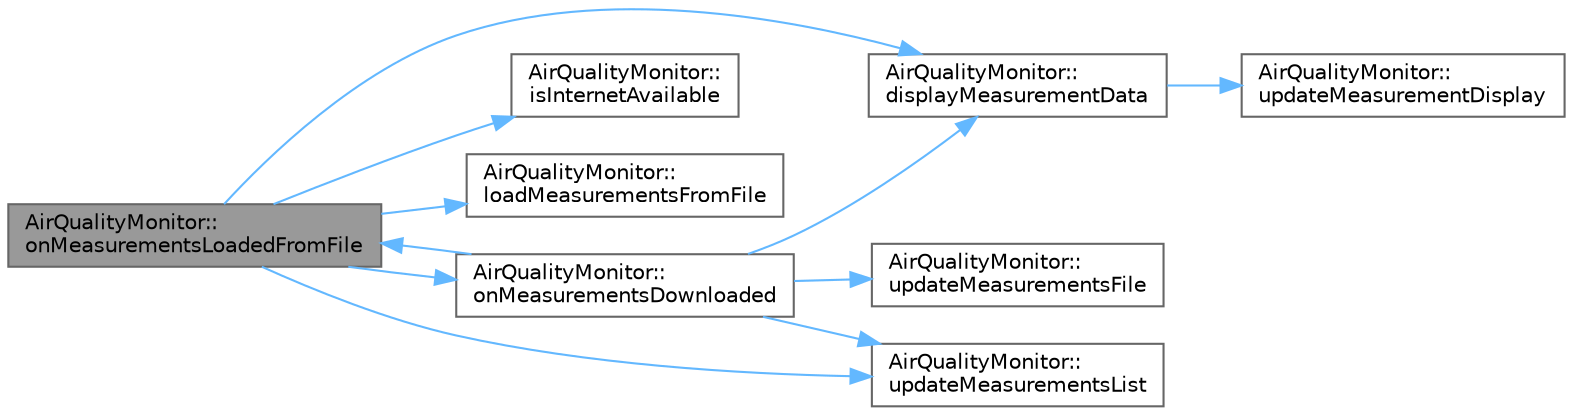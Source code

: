 digraph "AirQualityMonitor::onMeasurementsLoadedFromFile"
{
 // LATEX_PDF_SIZE
  bgcolor="transparent";
  edge [fontname=Helvetica,fontsize=10,labelfontname=Helvetica,labelfontsize=10];
  node [fontname=Helvetica,fontsize=10,shape=box,height=0.2,width=0.4];
  rankdir="LR";
  Node1 [id="Node000001",label="AirQualityMonitor::\lonMeasurementsLoadedFromFile",height=0.2,width=0.4,color="gray40", fillcolor="grey60", style="filled", fontcolor="black",tooltip="Ładuje dane pomiarowe dla sensora z pliku lokalnego."];
  Node1 -> Node2 [id="edge1_Node000001_Node000002",color="steelblue1",style="solid",tooltip=" "];
  Node2 [id="Node000002",label="AirQualityMonitor::\ldisplayMeasurementData",height=0.2,width=0.4,color="grey40", fillcolor="white", style="filled",URL="$class_air_quality_monitor.html#a8942b05c57dbe9a6886d4c633e718f46",tooltip="Wyświetla dane pomiarowe w interfejsie użytkownika."];
  Node2 -> Node3 [id="edge2_Node000002_Node000003",color="steelblue1",style="solid",tooltip=" "];
  Node3 [id="Node000003",label="AirQualityMonitor::\lupdateMeasurementDisplay",height=0.2,width=0.4,color="grey40", fillcolor="white", style="filled",URL="$class_air_quality_monitor.html#acd41767c5abd0e7f5ede406615b548e2",tooltip="Aktualizuje wyświetlanie wykresu i statystyk pomiarów."];
  Node1 -> Node4 [id="edge3_Node000001_Node000004",color="steelblue1",style="solid",tooltip=" "];
  Node4 [id="Node000004",label="AirQualityMonitor::\lisInternetAvailable",height=0.2,width=0.4,color="grey40", fillcolor="white", style="filled",URL="$class_air_quality_monitor.html#ae4866c5caafda9b0f2e2120d3bba6e9d",tooltip="Sprawdza czy połączenie z internetem jest dostępne."];
  Node1 -> Node5 [id="edge4_Node000001_Node000005",color="steelblue1",style="solid",tooltip=" "];
  Node5 [id="Node000005",label="AirQualityMonitor::\lloadMeasurementsFromFile",height=0.2,width=0.4,color="grey40", fillcolor="white", style="filled",URL="$class_air_quality_monitor.html#a759ee5a814969eaf3bbc70a68b5ed09d",tooltip="Ładuje dane pomiarowe z lokalnego pliku JSON."];
  Node1 -> Node6 [id="edge5_Node000001_Node000006",color="steelblue1",style="solid",tooltip=" "];
  Node6 [id="Node000006",label="AirQualityMonitor::\lonMeasurementsDownloaded",height=0.2,width=0.4,color="grey40", fillcolor="white", style="filled",URL="$class_air_quality_monitor.html#ad8eb21eda0655b47e5062514017324fc",tooltip="Obsługuje zakończenie pobierania danych pomiarowych."];
  Node6 -> Node2 [id="edge6_Node000006_Node000002",color="steelblue1",style="solid",tooltip=" "];
  Node6 -> Node1 [id="edge7_Node000006_Node000001",color="steelblue1",style="solid",tooltip=" "];
  Node6 -> Node7 [id="edge8_Node000006_Node000007",color="steelblue1",style="solid",tooltip=" "];
  Node7 [id="Node000007",label="AirQualityMonitor::\lupdateMeasurementsFile",height=0.2,width=0.4,color="grey40", fillcolor="white", style="filled",URL="$class_air_quality_monitor.html#a9602565754f315cb0106ce9950c3552e",tooltip="Aktualizuje lokalny plik pomiarów nowymi danymi."];
  Node6 -> Node8 [id="edge9_Node000006_Node000008",color="steelblue1",style="solid",tooltip=" "];
  Node8 [id="Node000008",label="AirQualityMonitor::\lupdateMeasurementsList",height=0.2,width=0.4,color="grey40", fillcolor="white", style="filled",URL="$class_air_quality_monitor.html#aa1fd12adcf51568a3df5355f5e7faa33",tooltip="Aktualizuje interfejs użytkownika danymi pomiarowymi."];
  Node1 -> Node8 [id="edge10_Node000001_Node000008",color="steelblue1",style="solid",tooltip=" "];
}

